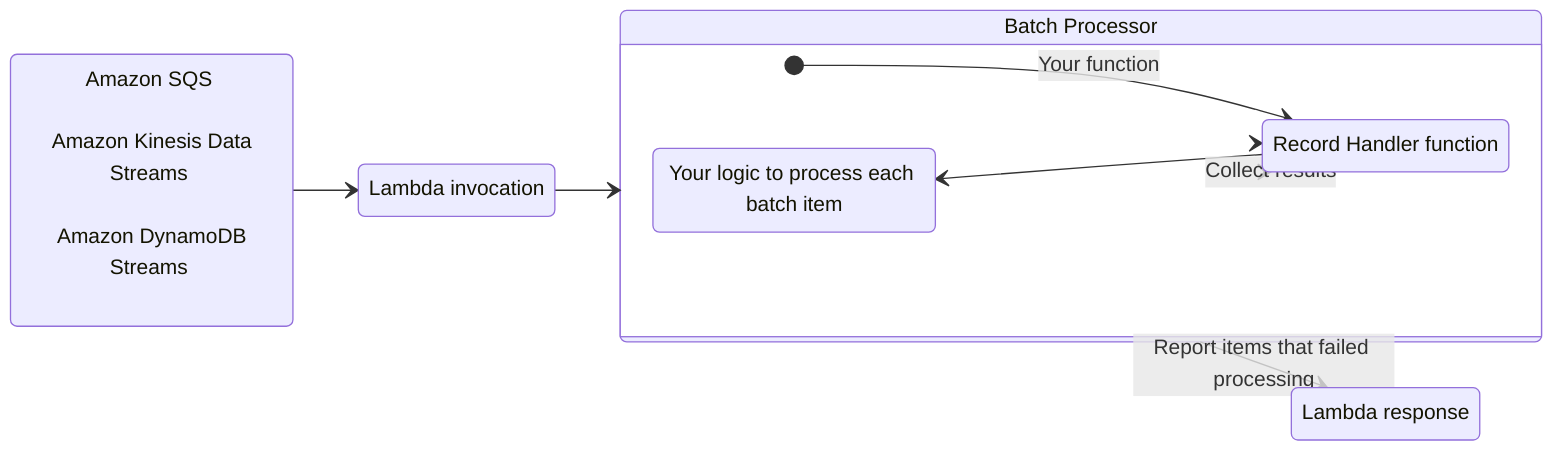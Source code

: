 stateDiagram-v2
    direction LR
    BatchSource: Amazon SQS <br/><br/> Amazon Kinesis Data Streams <br/><br/> Amazon DynamoDB Streams <br/><br/>
    LambdaInit: Lambda invocation
    BatchProcessor: Batch Processor
    RecordHandler: Record Handler function
    YourLogic: Your logic to process each batch item
    LambdaResponse: Lambda response

    BatchSource --> LambdaInit

    LambdaInit --> BatchProcessor
    BatchProcessor --> RecordHandler

    state BatchProcessor {
        [*] --> RecordHandler: Your function
        RecordHandler --> YourLogic
    }

    RecordHandler --> BatchProcessor: Collect results
    BatchProcessor --> LambdaResponse: Report items that failed processing